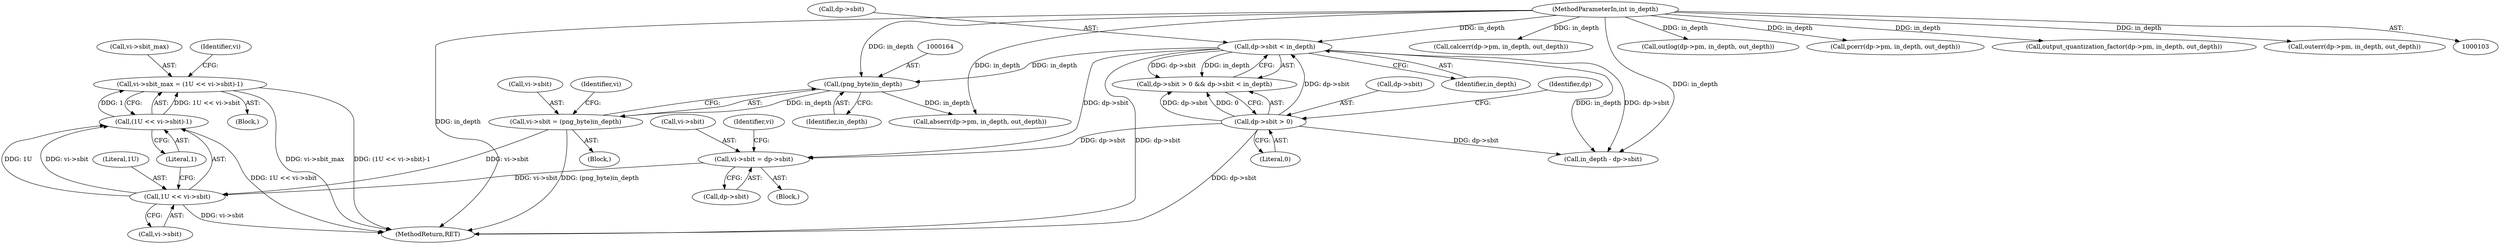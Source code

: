 digraph "0_Android_9d4853418ab2f754c2b63e091c29c5529b8b86ca_92@pointer" {
"1000171" [label="(Call,vi->sbit_max = (1U << vi->sbit)-1)"];
"1000175" [label="(Call,(1U << vi->sbit)-1)"];
"1000176" [label="(Call,1U << vi->sbit)"];
"1000141" [label="(Call,vi->sbit = dp->sbit)"];
"1000135" [label="(Call,dp->sbit < in_depth)"];
"1000130" [label="(Call,dp->sbit > 0)"];
"1000107" [label="(MethodParameterIn,int in_depth)"];
"1000159" [label="(Call,vi->sbit = (png_byte)in_depth)"];
"1000163" [label="(Call,(png_byte)in_depth)"];
"1000168" [label="(Identifier,vi)"];
"1000135" [label="(Call,dp->sbit < in_depth)"];
"1000142" [label="(Call,vi->sbit)"];
"1000175" [label="(Call,(1U << vi->sbit)-1)"];
"1000176" [label="(Call,1U << vi->sbit)"];
"1000163" [label="(Call,(png_byte)in_depth)"];
"1000109" [label="(Block,)"];
"1000253" [label="(Call,calcerr(dp->pm, in_depth, out_depth))"];
"1000296" [label="(Call,outlog(dp->pm, in_depth, out_depth))"];
"1000139" [label="(Identifier,in_depth)"];
"1000171" [label="(Call,vi->sbit_max = (1U << vi->sbit)-1)"];
"1000233" [label="(Call,abserr(dp->pm, in_depth, out_depth))"];
"1000152" [label="(Call,in_depth - dp->sbit)"];
"1000159" [label="(Call,vi->sbit = (png_byte)in_depth)"];
"1000140" [label="(Block,)"];
"1000145" [label="(Call,dp->sbit)"];
"1000178" [label="(Call,vi->sbit)"];
"1000181" [label="(Literal,1)"];
"1000177" [label="(Literal,1U)"];
"1000131" [label="(Call,dp->sbit)"];
"1000243" [label="(Call,pcerr(dp->pm, in_depth, out_depth))"];
"1000150" [label="(Identifier,vi)"];
"1000107" [label="(MethodParameterIn,int in_depth)"];
"1000160" [label="(Call,vi->sbit)"];
"1000137" [label="(Identifier,dp)"];
"1000165" [label="(Identifier,in_depth)"];
"1000141" [label="(Call,vi->sbit = dp->sbit)"];
"1000273" [label="(Call,output_quantization_factor(dp->pm, in_depth, out_depth))"];
"1000263" [label="(Call,outerr(dp->pm, in_depth, out_depth))"];
"1000184" [label="(Identifier,vi)"];
"1000158" [label="(Block,)"];
"1000130" [label="(Call,dp->sbit > 0)"];
"1000136" [label="(Call,dp->sbit)"];
"1000129" [label="(Call,dp->sbit > 0 && dp->sbit < in_depth)"];
"1000134" [label="(Literal,0)"];
"1000502" [label="(MethodReturn,RET)"];
"1000172" [label="(Call,vi->sbit_max)"];
"1000171" -> "1000109"  [label="AST: "];
"1000171" -> "1000175"  [label="CFG: "];
"1000172" -> "1000171"  [label="AST: "];
"1000175" -> "1000171"  [label="AST: "];
"1000184" -> "1000171"  [label="CFG: "];
"1000171" -> "1000502"  [label="DDG: vi->sbit_max"];
"1000171" -> "1000502"  [label="DDG: (1U << vi->sbit)-1"];
"1000175" -> "1000171"  [label="DDG: 1U << vi->sbit"];
"1000175" -> "1000171"  [label="DDG: 1"];
"1000175" -> "1000181"  [label="CFG: "];
"1000176" -> "1000175"  [label="AST: "];
"1000181" -> "1000175"  [label="AST: "];
"1000175" -> "1000502"  [label="DDG: 1U << vi->sbit"];
"1000176" -> "1000175"  [label="DDG: 1U"];
"1000176" -> "1000175"  [label="DDG: vi->sbit"];
"1000176" -> "1000178"  [label="CFG: "];
"1000177" -> "1000176"  [label="AST: "];
"1000178" -> "1000176"  [label="AST: "];
"1000181" -> "1000176"  [label="CFG: "];
"1000176" -> "1000502"  [label="DDG: vi->sbit"];
"1000141" -> "1000176"  [label="DDG: vi->sbit"];
"1000159" -> "1000176"  [label="DDG: vi->sbit"];
"1000141" -> "1000140"  [label="AST: "];
"1000141" -> "1000145"  [label="CFG: "];
"1000142" -> "1000141"  [label="AST: "];
"1000145" -> "1000141"  [label="AST: "];
"1000150" -> "1000141"  [label="CFG: "];
"1000135" -> "1000141"  [label="DDG: dp->sbit"];
"1000130" -> "1000141"  [label="DDG: dp->sbit"];
"1000135" -> "1000129"  [label="AST: "];
"1000135" -> "1000139"  [label="CFG: "];
"1000136" -> "1000135"  [label="AST: "];
"1000139" -> "1000135"  [label="AST: "];
"1000129" -> "1000135"  [label="CFG: "];
"1000135" -> "1000502"  [label="DDG: dp->sbit"];
"1000135" -> "1000129"  [label="DDG: dp->sbit"];
"1000135" -> "1000129"  [label="DDG: in_depth"];
"1000130" -> "1000135"  [label="DDG: dp->sbit"];
"1000107" -> "1000135"  [label="DDG: in_depth"];
"1000135" -> "1000152"  [label="DDG: in_depth"];
"1000135" -> "1000152"  [label="DDG: dp->sbit"];
"1000135" -> "1000163"  [label="DDG: in_depth"];
"1000130" -> "1000129"  [label="AST: "];
"1000130" -> "1000134"  [label="CFG: "];
"1000131" -> "1000130"  [label="AST: "];
"1000134" -> "1000130"  [label="AST: "];
"1000137" -> "1000130"  [label="CFG: "];
"1000129" -> "1000130"  [label="CFG: "];
"1000130" -> "1000502"  [label="DDG: dp->sbit"];
"1000130" -> "1000129"  [label="DDG: dp->sbit"];
"1000130" -> "1000129"  [label="DDG: 0"];
"1000130" -> "1000152"  [label="DDG: dp->sbit"];
"1000107" -> "1000103"  [label="AST: "];
"1000107" -> "1000502"  [label="DDG: in_depth"];
"1000107" -> "1000152"  [label="DDG: in_depth"];
"1000107" -> "1000163"  [label="DDG: in_depth"];
"1000107" -> "1000233"  [label="DDG: in_depth"];
"1000107" -> "1000243"  [label="DDG: in_depth"];
"1000107" -> "1000253"  [label="DDG: in_depth"];
"1000107" -> "1000263"  [label="DDG: in_depth"];
"1000107" -> "1000273"  [label="DDG: in_depth"];
"1000107" -> "1000296"  [label="DDG: in_depth"];
"1000159" -> "1000158"  [label="AST: "];
"1000159" -> "1000163"  [label="CFG: "];
"1000160" -> "1000159"  [label="AST: "];
"1000163" -> "1000159"  [label="AST: "];
"1000168" -> "1000159"  [label="CFG: "];
"1000159" -> "1000502"  [label="DDG: (png_byte)in_depth"];
"1000163" -> "1000159"  [label="DDG: in_depth"];
"1000163" -> "1000165"  [label="CFG: "];
"1000164" -> "1000163"  [label="AST: "];
"1000165" -> "1000163"  [label="AST: "];
"1000163" -> "1000233"  [label="DDG: in_depth"];
}
